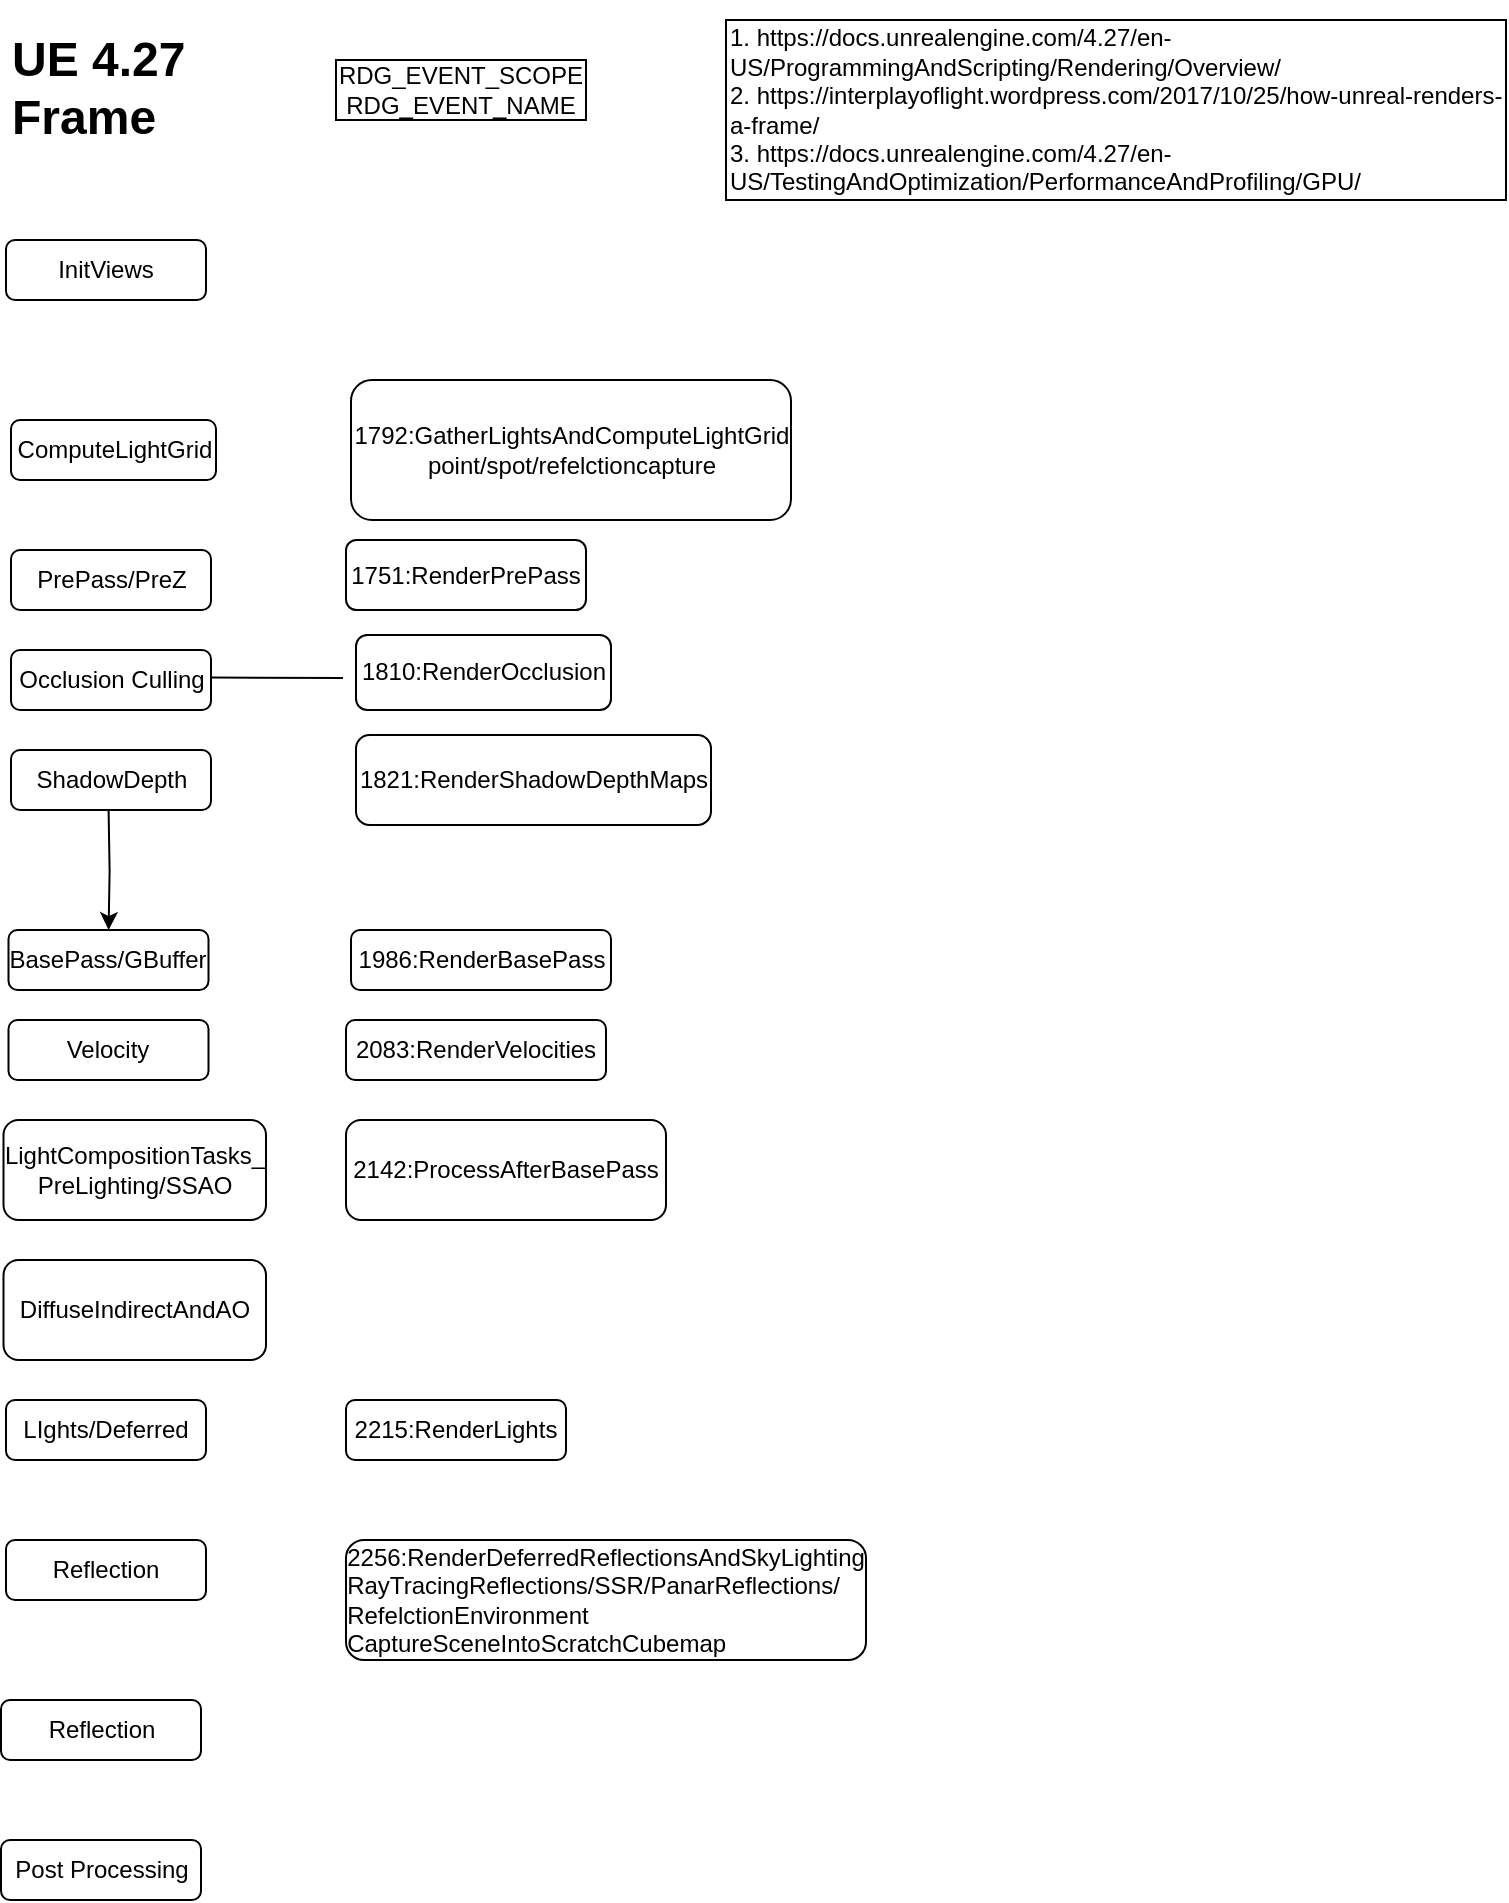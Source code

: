 <mxfile version="22.0.8" type="github">
  <diagram name="第 1 页" id="Ze0jnDnfLPyHOgXYB_ot">
    <mxGraphModel dx="1970" dy="890" grid="1" gridSize="10" guides="1" tooltips="1" connect="1" arrows="1" fold="1" page="1" pageScale="1" pageWidth="1169" pageHeight="1654" math="0" shadow="0">
      <root>
        <mxCell id="0" />
        <mxCell id="1" parent="0" />
        <mxCell id="qzIb_nU2oz7oTCQaS19U-2" value="InitViews" style="rounded=1;whiteSpace=wrap;html=1;" parent="1" vertex="1">
          <mxGeometry x="70" y="140" width="100" height="30" as="geometry" />
        </mxCell>
        <mxCell id="qzIb_nU2oz7oTCQaS19U-3" value="PrePass/PreZ" style="rounded=1;whiteSpace=wrap;html=1;" parent="1" vertex="1">
          <mxGeometry x="72.5" y="295" width="100" height="30" as="geometry" />
        </mxCell>
        <mxCell id="qzIb_nU2oz7oTCQaS19U-4" value="Occlusion Culling" style="rounded=1;whiteSpace=wrap;html=1;" parent="1" vertex="1">
          <mxGeometry x="72.5" y="345" width="100" height="30" as="geometry" />
        </mxCell>
        <mxCell id="qzIb_nU2oz7oTCQaS19U-5" value="ShadowDepth" style="rounded=1;whiteSpace=wrap;html=1;" parent="1" vertex="1">
          <mxGeometry x="72.5" y="395" width="100" height="30" as="geometry" />
        </mxCell>
        <mxCell id="qzIb_nU2oz7oTCQaS19U-8" value="" style="edgeStyle=orthogonalEdgeStyle;rounded=0;orthogonalLoop=1;jettySize=auto;html=1;" parent="1" target="qzIb_nU2oz7oTCQaS19U-7" edge="1">
          <mxGeometry relative="1" as="geometry">
            <mxPoint x="121.3" y="425" as="sourcePoint" />
          </mxGeometry>
        </mxCell>
        <mxCell id="qzIb_nU2oz7oTCQaS19U-7" value="BasePass/GBuffer" style="rounded=1;whiteSpace=wrap;html=1;" parent="1" vertex="1">
          <mxGeometry x="71.25" y="485" width="100" height="30" as="geometry" />
        </mxCell>
        <mxCell id="qzIb_nU2oz7oTCQaS19U-9" value="1810:RenderOcclusion" style="whiteSpace=wrap;html=1;rounded=1;" parent="1" vertex="1">
          <mxGeometry x="245" y="337.5" width="127.5" height="37.5" as="geometry" />
        </mxCell>
        <mxCell id="qzIb_nU2oz7oTCQaS19U-11" value="" style="endArrow=none;html=1;rounded=0;" parent="1" edge="1">
          <mxGeometry width="50" height="50" relative="1" as="geometry">
            <mxPoint x="172.5" y="358.75" as="sourcePoint" />
            <mxPoint x="238.5" y="359" as="targetPoint" />
          </mxGeometry>
        </mxCell>
        <mxCell id="qzIb_nU2oz7oTCQaS19U-14" value="LIghts/Deferred" style="rounded=1;whiteSpace=wrap;html=1;" parent="1" vertex="1">
          <mxGeometry x="70" y="720" width="100" height="30" as="geometry" />
        </mxCell>
        <mxCell id="qzIb_nU2oz7oTCQaS19U-15" value="LightCompositionTasks_&lt;br&gt;PreLighting/SSAO" style="rounded=1;whiteSpace=wrap;html=1;" parent="1" vertex="1">
          <mxGeometry x="68.75" y="580" width="131.25" height="50" as="geometry" />
        </mxCell>
        <mxCell id="qzIb_nU2oz7oTCQaS19U-16" value="2142:ProcessAfterBasePass" style="rounded=1;whiteSpace=wrap;html=1;" parent="1" vertex="1">
          <mxGeometry x="240" y="580" width="160" height="50" as="geometry" />
        </mxCell>
        <mxCell id="qzIb_nU2oz7oTCQaS19U-17" value="1986:RenderBasePass" style="rounded=1;whiteSpace=wrap;html=1;" parent="1" vertex="1">
          <mxGeometry x="242.5" y="485" width="130" height="30" as="geometry" />
        </mxCell>
        <mxCell id="qzIb_nU2oz7oTCQaS19U-18" value="Reflection" style="rounded=1;whiteSpace=wrap;html=1;" parent="1" vertex="1">
          <mxGeometry x="70" y="790" width="100" height="30" as="geometry" />
        </mxCell>
        <mxCell id="qzIb_nU2oz7oTCQaS19U-19" value="DiffuseIndirectAndAO" style="rounded=1;whiteSpace=wrap;html=1;" parent="1" vertex="1">
          <mxGeometry x="68.75" y="650" width="131.25" height="50" as="geometry" />
        </mxCell>
        <mxCell id="qzIb_nU2oz7oTCQaS19U-20" value="2215:RenderLights" style="rounded=1;whiteSpace=wrap;html=1;" parent="1" vertex="1">
          <mxGeometry x="240" y="720" width="110" height="30" as="geometry" />
        </mxCell>
        <mxCell id="qzIb_nU2oz7oTCQaS19U-21" value="2256:RenderDeferredReflectionsAndSkyLighting&lt;br&gt;&lt;div style=&quot;text-align: left;&quot;&gt;&lt;span style=&quot;background-color: initial;&quot;&gt;RayTracingReflections/SSR/&lt;/span&gt;&lt;span style=&quot;background-color: initial;&quot;&gt;PanarReflections/&lt;/span&gt;&lt;/div&gt;&lt;div style=&quot;text-align: left;&quot;&gt;&lt;span style=&quot;background-color: initial;&quot;&gt;RefelctionEnvironment&lt;/span&gt;&lt;/div&gt;&lt;div style=&quot;text-align: left;&quot;&gt;&lt;span style=&quot;background-color: initial;&quot;&gt;CaptureSceneIntoScratchCubemap&lt;br&gt;&lt;/span&gt;&lt;/div&gt;" style="rounded=1;html=1;whiteSpace=wrap;" parent="1" vertex="1">
          <mxGeometry x="240" y="790" width="260" height="60" as="geometry" />
        </mxCell>
        <mxCell id="qzIb_nU2oz7oTCQaS19U-22" value="RDG_EVENT_SCOPE&lt;br&gt;RDG_EVENT_NAME" style="rounded=0;whiteSpace=wrap;html=1;" parent="1" vertex="1">
          <mxGeometry x="235" y="50" width="125" height="30" as="geometry" />
        </mxCell>
        <mxCell id="qzIb_nU2oz7oTCQaS19U-23" value="Post Processing" style="rounded=1;whiteSpace=wrap;html=1;" parent="1" vertex="1">
          <mxGeometry x="67.5" y="940" width="100" height="30" as="geometry" />
        </mxCell>
        <mxCell id="qzIb_nU2oz7oTCQaS19U-24" value="1.&amp;nbsp;https://docs.unrealengine.com/4.27/en-US/ProgrammingAndScripting/Rendering/Overview/&lt;br&gt;2.&amp;nbsp;https://interplayoflight.wordpress.com/2017/10/25/how-unreal-renders-a-frame/&lt;br&gt;3. https://docs.unrealengine.com/4.27/en-US/TestingAndOptimization/PerformanceAndProfiling/GPU/" style="rounded=0;whiteSpace=wrap;html=1;align=left;" parent="1" vertex="1">
          <mxGeometry x="430" y="30" width="390" height="90" as="geometry" />
        </mxCell>
        <mxCell id="qzIb_nU2oz7oTCQaS19U-25" value="&lt;h1&gt;&lt;span style=&quot;background-color: initial;&quot;&gt;UE 4.27 Frame&lt;/span&gt;&lt;/h1&gt;" style="text;html=1;strokeColor=none;fillColor=none;spacing=5;spacingTop=-20;whiteSpace=wrap;overflow=hidden;rounded=0;" parent="1" vertex="1">
          <mxGeometry x="67.5" y="30" width="108.12" height="70" as="geometry" />
        </mxCell>
        <mxCell id="qzIb_nU2oz7oTCQaS19U-26" value="1821:RenderShadowDepthMaps" style="whiteSpace=wrap;html=1;rounded=1;" parent="1" vertex="1">
          <mxGeometry x="245" y="387.5" width="177.5" height="45" as="geometry" />
        </mxCell>
        <mxCell id="qzIb_nU2oz7oTCQaS19U-27" value="1751:RenderPrePass" style="whiteSpace=wrap;html=1;rounded=1;" parent="1" vertex="1">
          <mxGeometry x="240" y="290" width="120" height="35" as="geometry" />
        </mxCell>
        <mxCell id="3Jz11YxkzCiiRIhrIA6I-1" value="ComputeLightGrid" style="rounded=1;whiteSpace=wrap;html=1;" vertex="1" parent="1">
          <mxGeometry x="72.5" y="230" width="102.5" height="30" as="geometry" />
        </mxCell>
        <mxCell id="3Jz11YxkzCiiRIhrIA6I-2" value="1792:GatherLightsAndComputeLightGrid&lt;br&gt;point/spot/refelctioncapture" style="whiteSpace=wrap;html=1;rounded=1;" vertex="1" parent="1">
          <mxGeometry x="242.5" y="210" width="220" height="70" as="geometry" />
        </mxCell>
        <mxCell id="3Jz11YxkzCiiRIhrIA6I-3" value="Velocity" style="rounded=1;whiteSpace=wrap;html=1;" vertex="1" parent="1">
          <mxGeometry x="71.25" y="530" width="100" height="30" as="geometry" />
        </mxCell>
        <mxCell id="3Jz11YxkzCiiRIhrIA6I-7" value="2083:RenderVelocities" style="rounded=1;whiteSpace=wrap;html=1;" vertex="1" parent="1">
          <mxGeometry x="240" y="530" width="130" height="30" as="geometry" />
        </mxCell>
        <mxCell id="3Jz11YxkzCiiRIhrIA6I-8" value="Reflection" style="rounded=1;whiteSpace=wrap;html=1;" vertex="1" parent="1">
          <mxGeometry x="67.5" y="870" width="100" height="30" as="geometry" />
        </mxCell>
      </root>
    </mxGraphModel>
  </diagram>
</mxfile>
